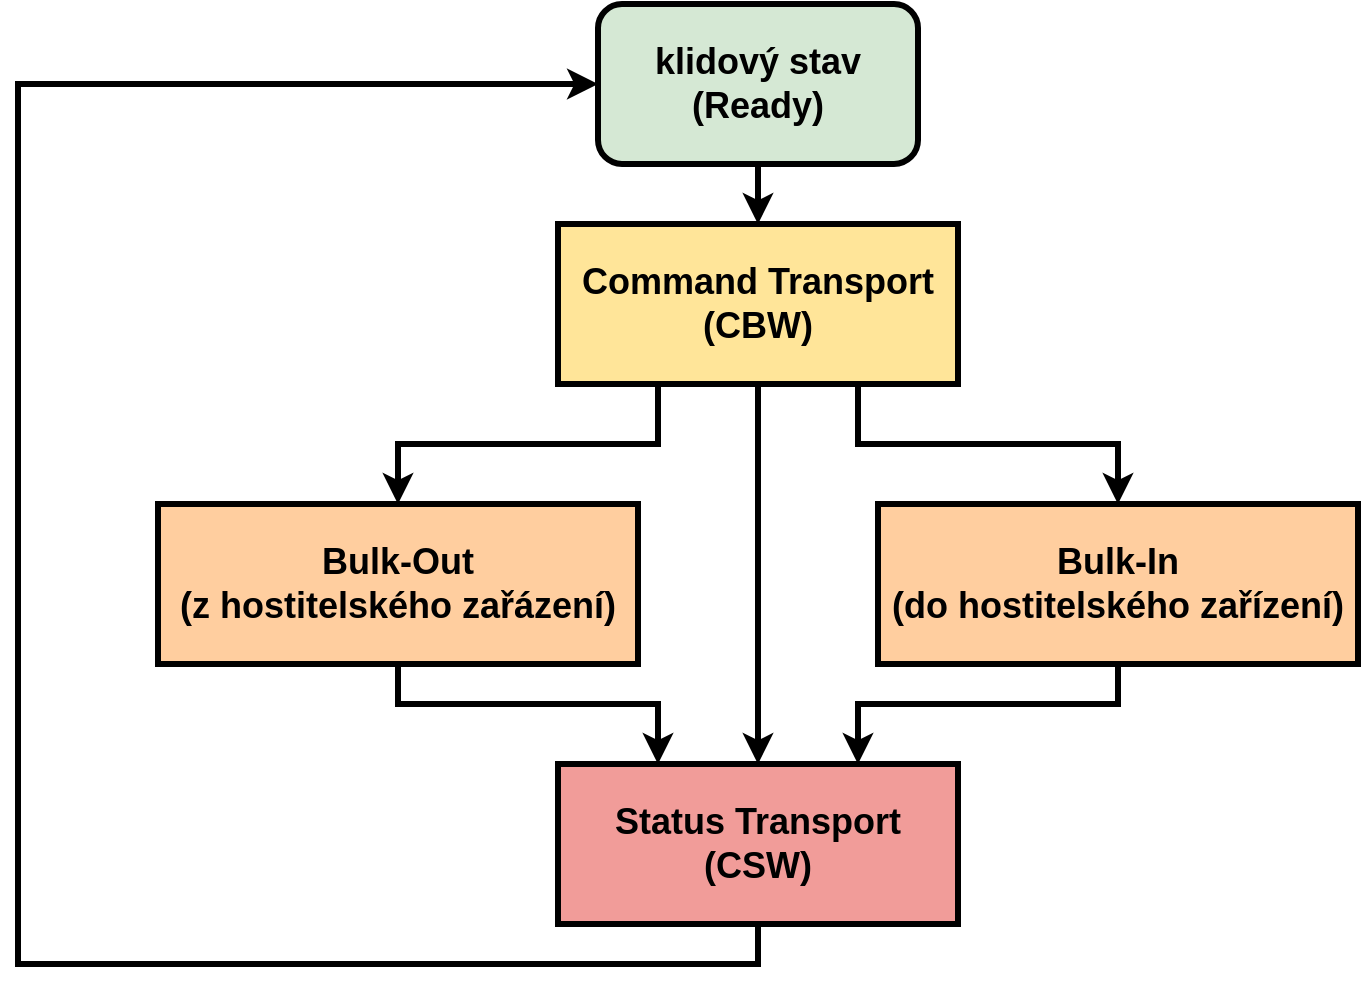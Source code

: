<mxfile version="26.2.15">
  <diagram name="Page-1" id="VGiNOJM16U3owATaIgC8">
    <mxGraphModel dx="2037" dy="1201" grid="1" gridSize="10" guides="1" tooltips="1" connect="1" arrows="1" fold="1" page="1" pageScale="1" pageWidth="1169" pageHeight="827" math="0" shadow="0">
      <root>
        <mxCell id="0" />
        <mxCell id="1" parent="0" />
        <mxCell id="H73XkOBk6UNEBMppwakF-2" value="&lt;div&gt;&lt;font style=&quot;font-size: 18px;&quot;&gt;&lt;b&gt;klidový stav&lt;/b&gt;&lt;/font&gt;&lt;/div&gt;&lt;font style=&quot;font-size: 18px;&quot;&gt;&lt;b&gt;(Ready)&lt;/b&gt;&lt;/font&gt;" style="rounded=1;whiteSpace=wrap;html=1;strokeWidth=3;fillColor=#D5E8D4;strokeColor=#000000;" parent="1" vertex="1">
          <mxGeometry x="570" y="190" width="160" height="80" as="geometry" />
        </mxCell>
        <mxCell id="H73XkOBk6UNEBMppwakF-3" value="&lt;font style=&quot;font-size: 18px;&quot;&gt;&lt;b&gt;Command Transport&lt;/b&gt;&lt;/font&gt;&lt;div&gt;&lt;font style=&quot;font-size: 18px;&quot;&gt;&lt;b&gt;(CBW)&lt;/b&gt;&lt;/font&gt;&lt;/div&gt;" style="rounded=0;whiteSpace=wrap;html=1;strokeWidth=3;fillColor=#FFE599;" parent="1" vertex="1">
          <mxGeometry x="550" y="300" width="200" height="80" as="geometry" />
        </mxCell>
        <mxCell id="H73XkOBk6UNEBMppwakF-5" value="&lt;font style=&quot;font-size: 18px;&quot;&gt;&lt;b&gt;Bulk-In&lt;/b&gt;&lt;/font&gt;&lt;div&gt;&lt;font style=&quot;font-size: 18px;&quot;&gt;&lt;b&gt;(do hostitelského zařízení)&lt;/b&gt;&lt;/font&gt;&lt;/div&gt;" style="rounded=0;whiteSpace=wrap;html=1;strokeWidth=3;fillColor=#FFCE9F;" parent="1" vertex="1">
          <mxGeometry x="710" y="440" width="240" height="80" as="geometry" />
        </mxCell>
        <mxCell id="H73XkOBk6UNEBMppwakF-6" value="&lt;font style=&quot;font-size: 18px;&quot;&gt;&lt;b&gt;Bulk-Out&lt;/b&gt;&lt;/font&gt;&lt;div&gt;&lt;font style=&quot;font-size: 18px;&quot;&gt;&lt;b&gt;(z hostitelského zařázení)&lt;/b&gt;&lt;/font&gt;&lt;/div&gt;" style="rounded=0;whiteSpace=wrap;html=1;strokeWidth=3;fillColor=#FFCE9F;" parent="1" vertex="1">
          <mxGeometry x="350" y="440" width="240" height="80" as="geometry" />
        </mxCell>
        <mxCell id="H73XkOBk6UNEBMppwakF-7" value="" style="endArrow=classic;html=1;rounded=0;exitX=0.75;exitY=1;exitDx=0;exitDy=0;entryX=0.5;entryY=0;entryDx=0;entryDy=0;strokeWidth=3;" parent="1" source="H73XkOBk6UNEBMppwakF-3" target="H73XkOBk6UNEBMppwakF-5" edge="1">
          <mxGeometry width="50" height="50" relative="1" as="geometry">
            <mxPoint x="730" y="340" as="sourcePoint" />
            <mxPoint x="780" y="290" as="targetPoint" />
            <Array as="points">
              <mxPoint x="700" y="410" />
              <mxPoint x="830" y="410" />
            </Array>
          </mxGeometry>
        </mxCell>
        <mxCell id="H73XkOBk6UNEBMppwakF-8" value="" style="endArrow=classic;html=1;rounded=0;entryX=0.5;entryY=0;entryDx=0;entryDy=0;strokeWidth=3;exitX=0.25;exitY=1;exitDx=0;exitDy=0;" parent="1" source="H73XkOBk6UNEBMppwakF-3" target="H73XkOBk6UNEBMppwakF-6" edge="1">
          <mxGeometry width="50" height="50" relative="1" as="geometry">
            <mxPoint x="650" y="400" as="sourcePoint" />
            <mxPoint x="650" y="320" as="targetPoint" />
            <Array as="points">
              <mxPoint x="600" y="410" />
              <mxPoint x="470" y="410" />
            </Array>
          </mxGeometry>
        </mxCell>
        <mxCell id="H73XkOBk6UNEBMppwakF-9" value="&lt;font style=&quot;font-size: 18px;&quot;&gt;&lt;b&gt;Status Transport&lt;/b&gt;&lt;/font&gt;&lt;div&gt;&lt;font style=&quot;font-size: 18px;&quot;&gt;&lt;b&gt;(CSW)&lt;/b&gt;&lt;/font&gt;&lt;/div&gt;" style="rounded=0;whiteSpace=wrap;html=1;strokeWidth=3;fillColor=#F19C99;" parent="1" vertex="1">
          <mxGeometry x="550" y="570" width="200" height="80" as="geometry" />
        </mxCell>
        <mxCell id="H73XkOBk6UNEBMppwakF-10" value="" style="endArrow=classic;html=1;rounded=0;entryX=0.5;entryY=0;entryDx=0;entryDy=0;strokeWidth=3;exitX=0.5;exitY=1;exitDx=0;exitDy=0;" parent="1" source="H73XkOBk6UNEBMppwakF-3" target="H73XkOBk6UNEBMppwakF-9" edge="1">
          <mxGeometry width="50" height="50" relative="1" as="geometry">
            <mxPoint x="650" y="400" as="sourcePoint" />
            <mxPoint x="740" y="450" as="targetPoint" />
          </mxGeometry>
        </mxCell>
        <mxCell id="H73XkOBk6UNEBMppwakF-11" value="" style="endArrow=classic;html=1;rounded=0;exitX=0.5;exitY=1;exitDx=0;exitDy=0;entryX=0.25;entryY=0;entryDx=0;entryDy=0;strokeWidth=3;" parent="1" source="H73XkOBk6UNEBMppwakF-6" target="H73XkOBk6UNEBMppwakF-9" edge="1">
          <mxGeometry width="50" height="50" relative="1" as="geometry">
            <mxPoint x="560" y="540" as="sourcePoint" />
            <mxPoint x="610" y="490" as="targetPoint" />
            <Array as="points">
              <mxPoint x="470" y="540" />
              <mxPoint x="600" y="540" />
            </Array>
          </mxGeometry>
        </mxCell>
        <mxCell id="H73XkOBk6UNEBMppwakF-12" value="" style="endArrow=classic;html=1;rounded=0;exitX=0.5;exitY=1;exitDx=0;exitDy=0;entryX=0.75;entryY=0;entryDx=0;entryDy=0;strokeWidth=3;" parent="1" source="H73XkOBk6UNEBMppwakF-5" target="H73XkOBk6UNEBMppwakF-9" edge="1">
          <mxGeometry width="50" height="50" relative="1" as="geometry">
            <mxPoint x="760" y="540" as="sourcePoint" />
            <mxPoint x="810" y="490" as="targetPoint" />
            <Array as="points">
              <mxPoint x="830" y="540" />
              <mxPoint x="700" y="540" />
            </Array>
          </mxGeometry>
        </mxCell>
        <mxCell id="H73XkOBk6UNEBMppwakF-13" value="" style="endArrow=classic;html=1;rounded=0;exitX=0.5;exitY=1;exitDx=0;exitDy=0;entryX=0.5;entryY=0;entryDx=0;entryDy=0;strokeWidth=3;" parent="1" source="H73XkOBk6UNEBMppwakF-2" target="H73XkOBk6UNEBMppwakF-3" edge="1">
          <mxGeometry width="50" height="50" relative="1" as="geometry">
            <mxPoint x="640" y="230" as="sourcePoint" />
            <mxPoint x="690" y="180" as="targetPoint" />
          </mxGeometry>
        </mxCell>
        <mxCell id="H73XkOBk6UNEBMppwakF-14" value="" style="endArrow=classic;html=1;rounded=0;exitX=0.5;exitY=1;exitDx=0;exitDy=0;entryX=0;entryY=0.5;entryDx=0;entryDy=0;strokeWidth=3;" parent="1" source="H73XkOBk6UNEBMppwakF-9" target="H73XkOBk6UNEBMppwakF-2" edge="1">
          <mxGeometry width="50" height="50" relative="1" as="geometry">
            <mxPoint x="590" y="520" as="sourcePoint" />
            <mxPoint x="320" y="310" as="targetPoint" />
            <Array as="points">
              <mxPoint x="650" y="670" />
              <mxPoint x="280" y="670" />
              <mxPoint x="280" y="230" />
            </Array>
          </mxGeometry>
        </mxCell>
      </root>
    </mxGraphModel>
  </diagram>
</mxfile>
